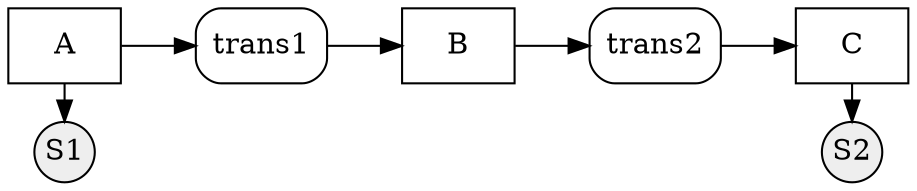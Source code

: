 digraph d {
	rankdir=LR
	subgraph sensor {
		node [shape=circle, style=filled, fillcolor="#EEEEEE", fixedsize=true, width=0.4]
		S1
		S2
		}
	subgraph store {
		node [shape=box]
		A
		B
		C
	}
	subgraph process {
		node [shape=box, style=rounded]
		trans1
		trans2
	}
	{rank=same; A S1}
	{rank=same; C S2}
		
A -> trans1 -> B -> trans2 -> C
A -> S1
C -> S2
}
